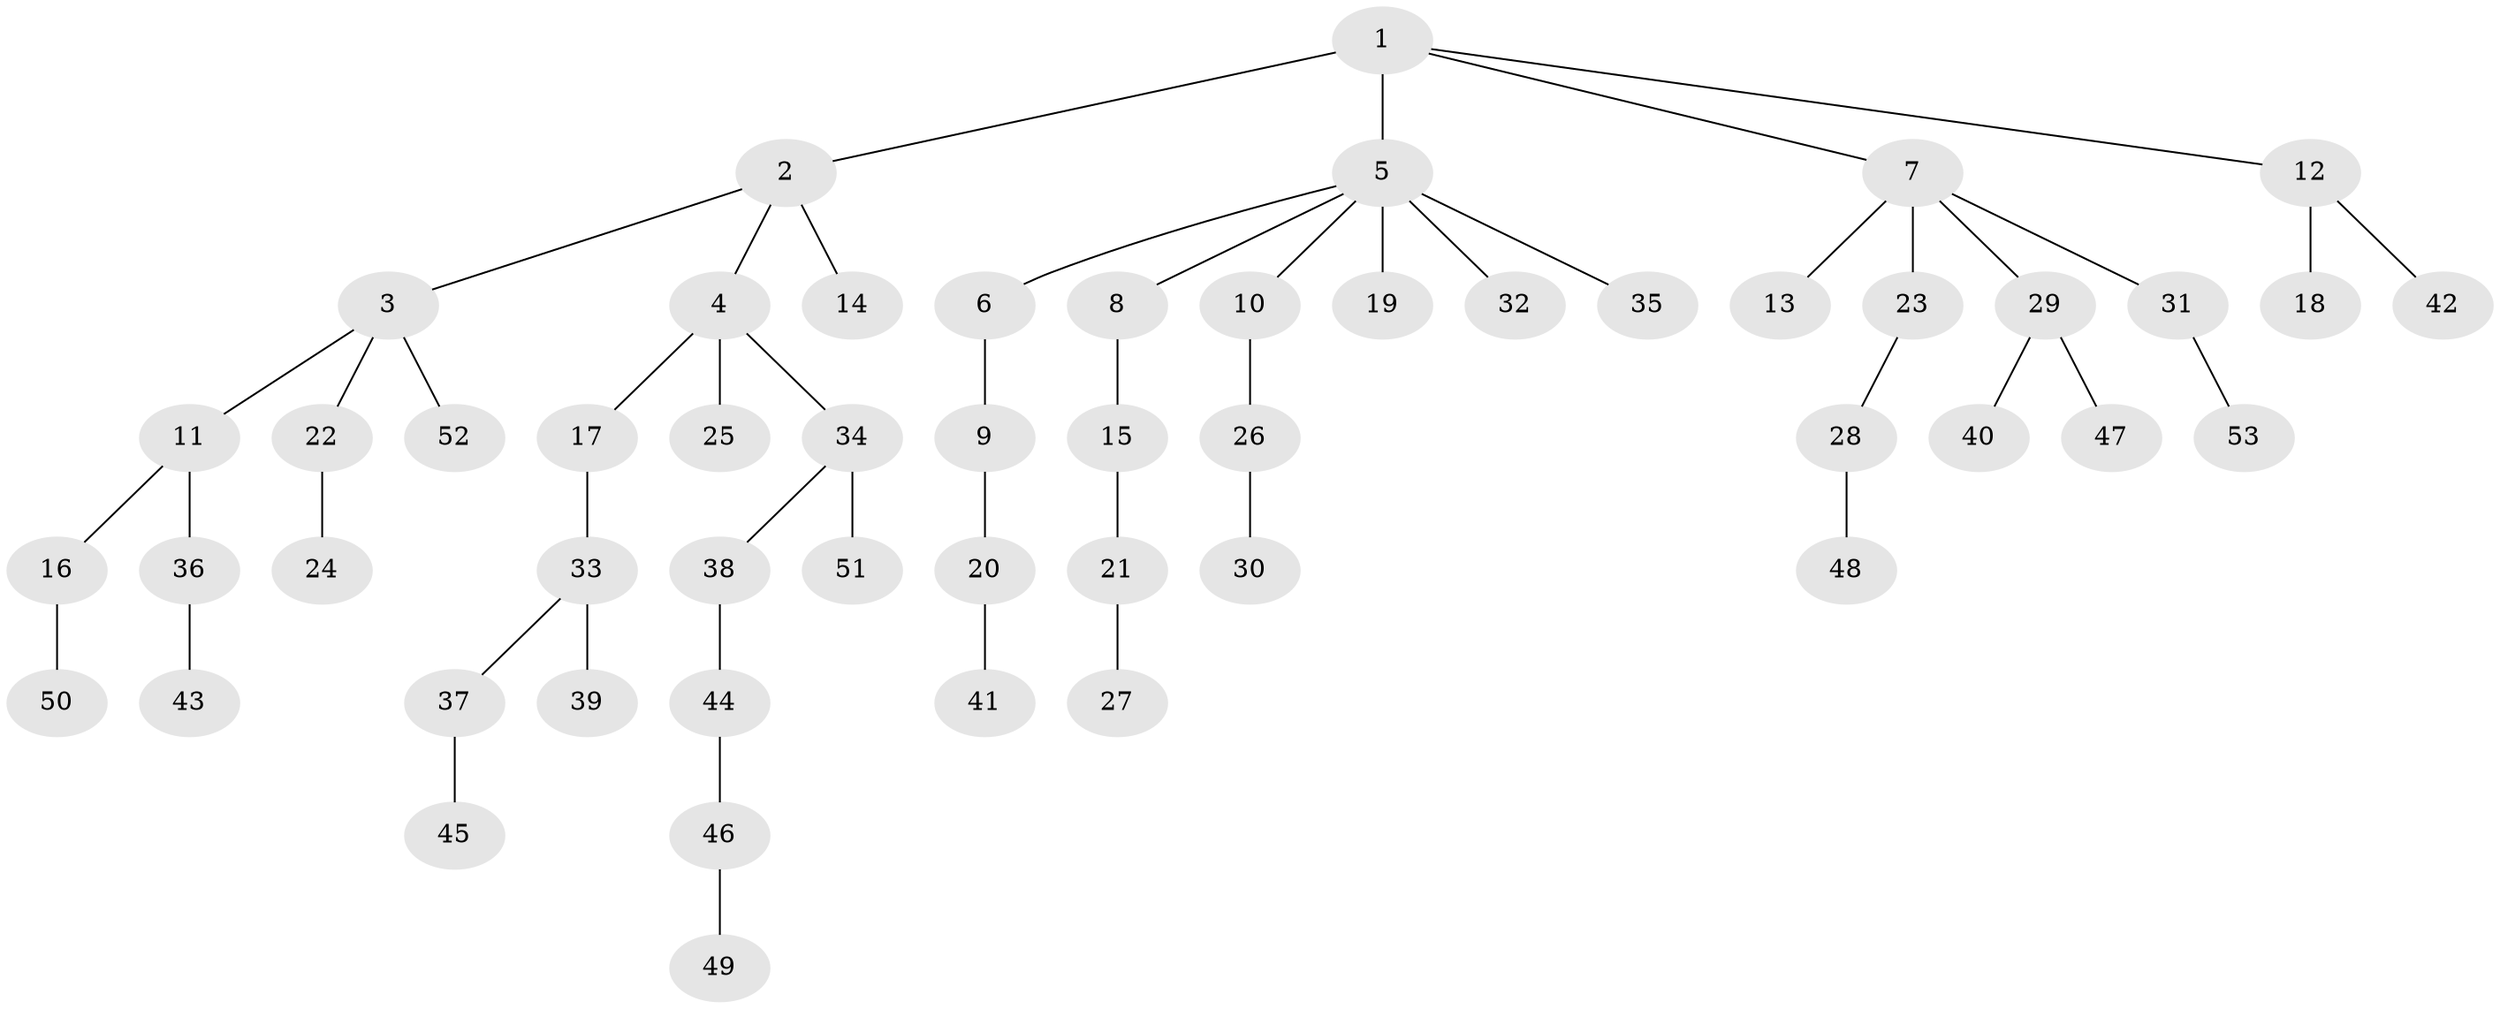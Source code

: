 // original degree distribution, {6: 0.009615384615384616, 7: 0.019230769230769232, 5: 0.019230769230769232, 3: 0.16346153846153846, 1: 0.47115384615384615, 2: 0.2692307692307692, 4: 0.04807692307692308}
// Generated by graph-tools (version 1.1) at 2025/36/03/09/25 02:36:34]
// undirected, 53 vertices, 52 edges
graph export_dot {
graph [start="1"]
  node [color=gray90,style=filled];
  1;
  2;
  3;
  4;
  5;
  6;
  7;
  8;
  9;
  10;
  11;
  12;
  13;
  14;
  15;
  16;
  17;
  18;
  19;
  20;
  21;
  22;
  23;
  24;
  25;
  26;
  27;
  28;
  29;
  30;
  31;
  32;
  33;
  34;
  35;
  36;
  37;
  38;
  39;
  40;
  41;
  42;
  43;
  44;
  45;
  46;
  47;
  48;
  49;
  50;
  51;
  52;
  53;
  1 -- 2 [weight=1.0];
  1 -- 5 [weight=2.0];
  1 -- 7 [weight=1.0];
  1 -- 12 [weight=1.0];
  2 -- 3 [weight=1.0];
  2 -- 4 [weight=1.0];
  2 -- 14 [weight=1.0];
  3 -- 11 [weight=1.0];
  3 -- 22 [weight=1.0];
  3 -- 52 [weight=1.0];
  4 -- 17 [weight=1.0];
  4 -- 25 [weight=1.0];
  4 -- 34 [weight=1.0];
  5 -- 6 [weight=1.0];
  5 -- 8 [weight=1.0];
  5 -- 10 [weight=1.0];
  5 -- 19 [weight=1.0];
  5 -- 32 [weight=1.0];
  5 -- 35 [weight=1.0];
  6 -- 9 [weight=1.0];
  7 -- 13 [weight=1.0];
  7 -- 23 [weight=1.0];
  7 -- 29 [weight=1.0];
  7 -- 31 [weight=1.0];
  8 -- 15 [weight=1.0];
  9 -- 20 [weight=1.0];
  10 -- 26 [weight=1.0];
  11 -- 16 [weight=1.0];
  11 -- 36 [weight=1.0];
  12 -- 18 [weight=3.0];
  12 -- 42 [weight=1.0];
  15 -- 21 [weight=1.0];
  16 -- 50 [weight=1.0];
  17 -- 33 [weight=1.0];
  20 -- 41 [weight=1.0];
  21 -- 27 [weight=1.0];
  22 -- 24 [weight=1.0];
  23 -- 28 [weight=1.0];
  26 -- 30 [weight=1.0];
  28 -- 48 [weight=1.0];
  29 -- 40 [weight=1.0];
  29 -- 47 [weight=1.0];
  31 -- 53 [weight=1.0];
  33 -- 37 [weight=1.0];
  33 -- 39 [weight=1.0];
  34 -- 38 [weight=1.0];
  34 -- 51 [weight=1.0];
  36 -- 43 [weight=1.0];
  37 -- 45 [weight=1.0];
  38 -- 44 [weight=1.0];
  44 -- 46 [weight=1.0];
  46 -- 49 [weight=1.0];
}
